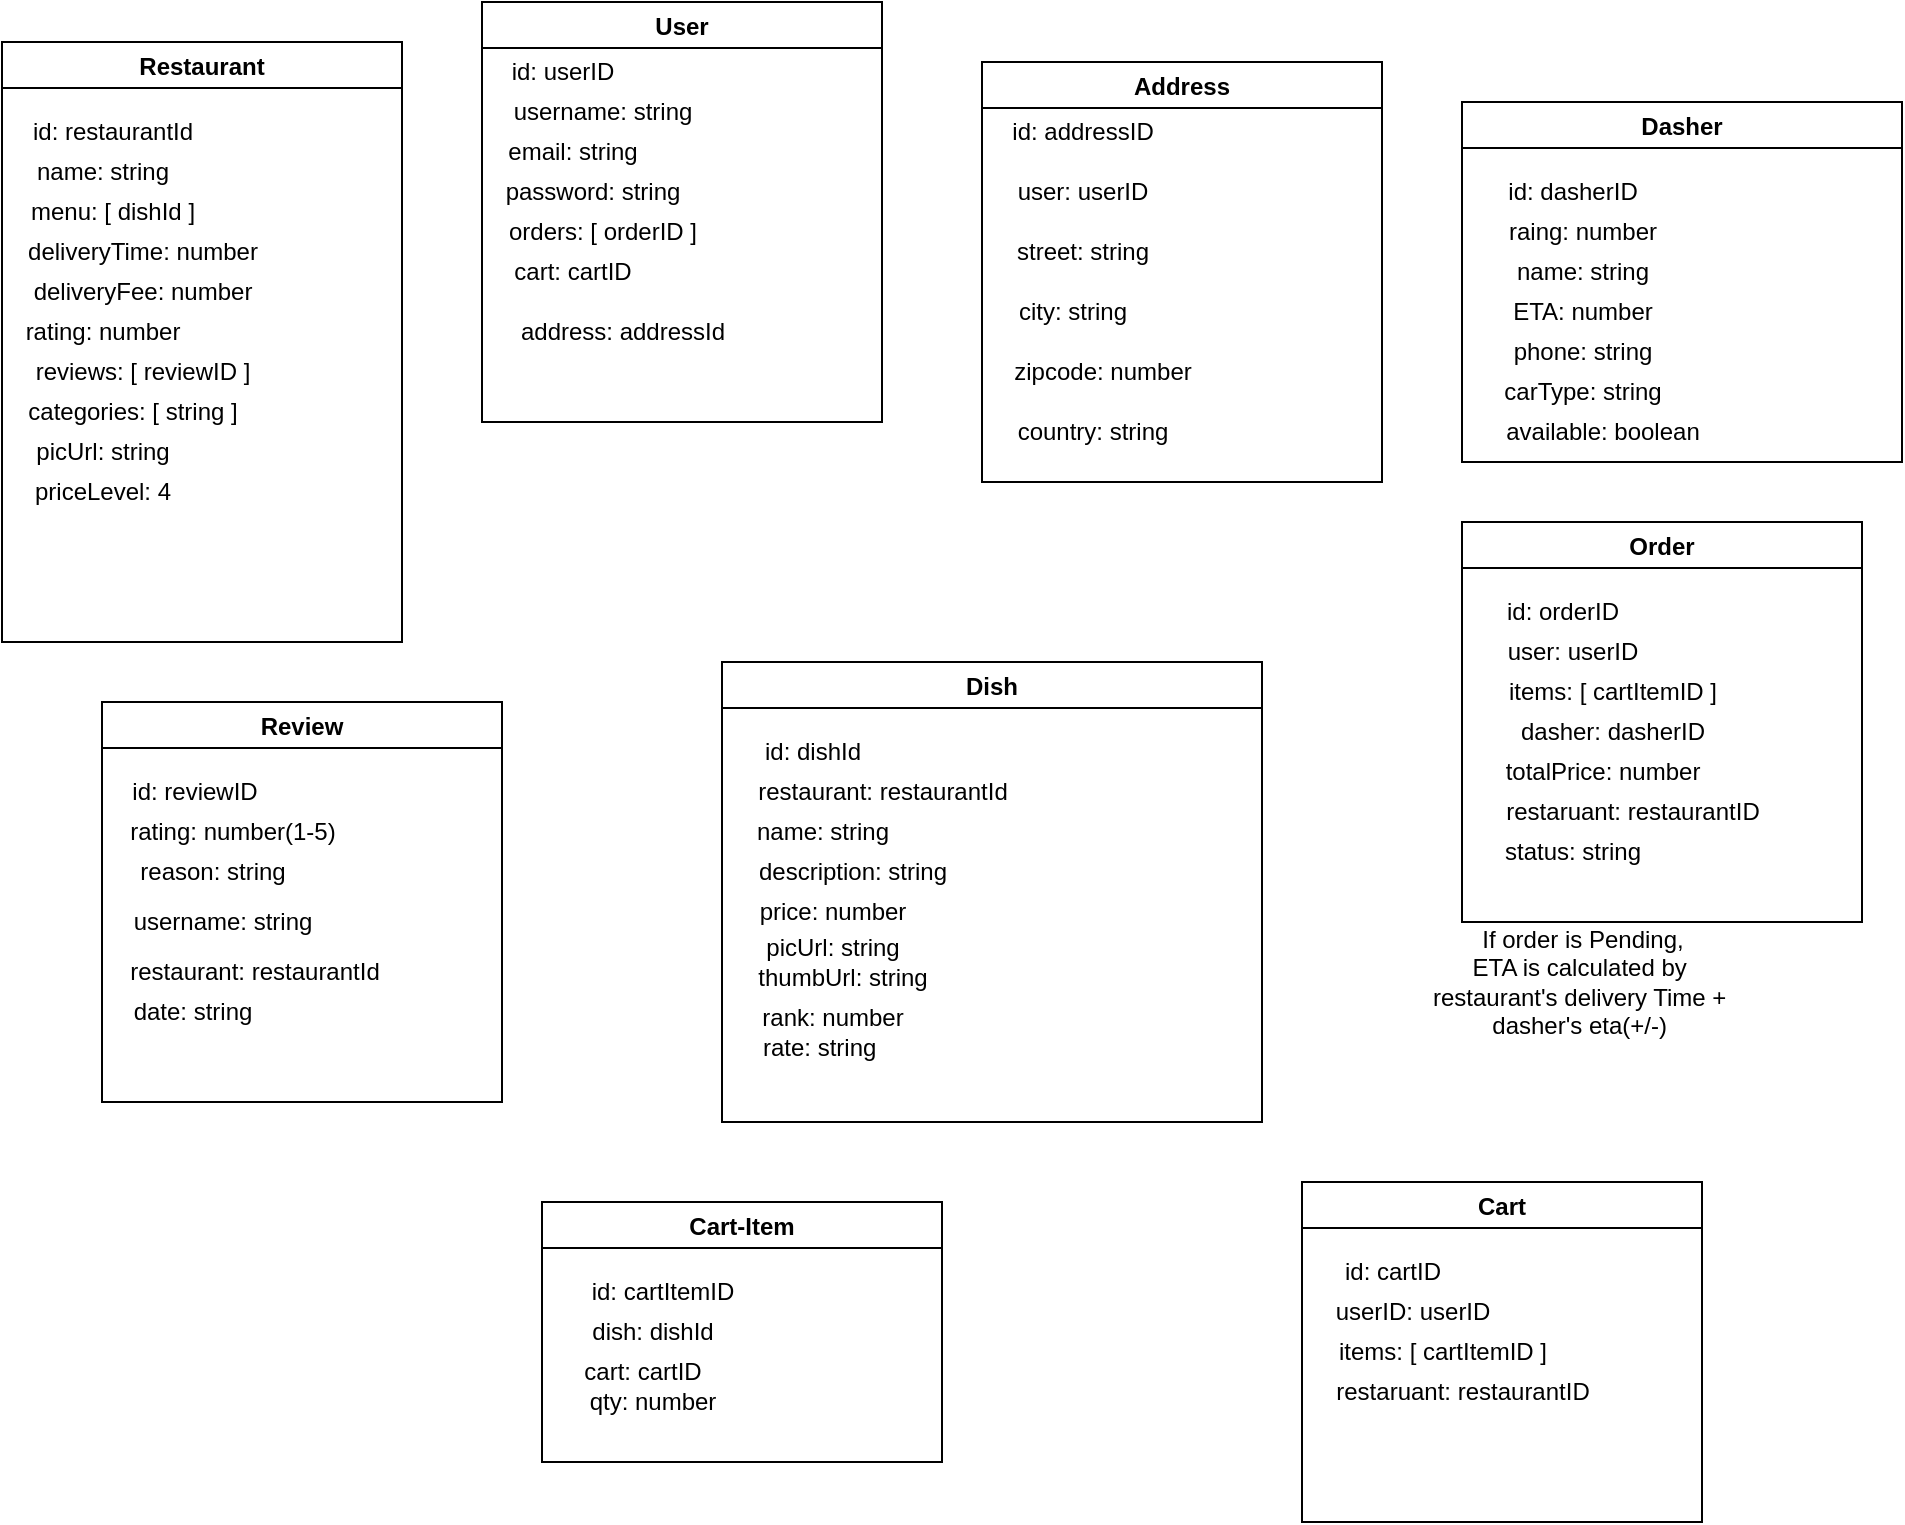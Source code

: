 <mxfile version="20.4.0" type="device"><diagram id="VONzYZI4cQ2uPXie5Qc8" name="Page-1"><mxGraphModel dx="1888" dy="547" grid="1" gridSize="10" guides="1" tooltips="1" connect="1" arrows="1" fold="1" page="1" pageScale="1" pageWidth="850" pageHeight="1100" math="0" shadow="0"><root><mxCell id="0"/><mxCell id="1" parent="0"/><mxCell id="LqOc-4zcpSuyT0dpFkk8-1" value="User" style="swimlane;" vertex="1" parent="1"><mxGeometry x="-50" y="90" width="200" height="210" as="geometry"/></mxCell><mxCell id="LqOc-4zcpSuyT0dpFkk8-2" value="username: string" style="text;html=1;align=center;verticalAlign=middle;resizable=0;points=[];autosize=1;strokeColor=none;fillColor=none;" vertex="1" parent="LqOc-4zcpSuyT0dpFkk8-1"><mxGeometry x="5" y="40" width="110" height="30" as="geometry"/></mxCell><mxCell id="LqOc-4zcpSuyT0dpFkk8-3" value="password: string" style="text;html=1;align=center;verticalAlign=middle;resizable=0;points=[];autosize=1;strokeColor=none;fillColor=none;" vertex="1" parent="LqOc-4zcpSuyT0dpFkk8-1"><mxGeometry y="80" width="110" height="30" as="geometry"/></mxCell><mxCell id="LqOc-4zcpSuyT0dpFkk8-4" value="email: string" style="text;html=1;align=center;verticalAlign=middle;resizable=0;points=[];autosize=1;strokeColor=none;fillColor=none;" vertex="1" parent="LqOc-4zcpSuyT0dpFkk8-1"><mxGeometry y="60" width="90" height="30" as="geometry"/></mxCell><mxCell id="LqOc-4zcpSuyT0dpFkk8-5" value="orders: [ orderID ]" style="text;html=1;align=center;verticalAlign=middle;resizable=0;points=[];autosize=1;strokeColor=none;fillColor=none;" vertex="1" parent="LqOc-4zcpSuyT0dpFkk8-1"><mxGeometry y="100" width="120" height="30" as="geometry"/></mxCell><mxCell id="LqOc-4zcpSuyT0dpFkk8-6" value="cart: cartID" style="text;html=1;align=center;verticalAlign=middle;resizable=0;points=[];autosize=1;strokeColor=none;fillColor=none;" vertex="1" parent="LqOc-4zcpSuyT0dpFkk8-1"><mxGeometry x="5" y="120" width="80" height="30" as="geometry"/></mxCell><mxCell id="LqOc-4zcpSuyT0dpFkk8-7" value="id: userID" style="text;html=1;align=center;verticalAlign=middle;resizable=0;points=[];autosize=1;strokeColor=none;fillColor=none;" vertex="1" parent="LqOc-4zcpSuyT0dpFkk8-1"><mxGeometry x="5" y="20" width="70" height="30" as="geometry"/></mxCell><mxCell id="LqOc-4zcpSuyT0dpFkk8-97" value="address: addressId" style="text;html=1;align=center;verticalAlign=middle;resizable=0;points=[];autosize=1;strokeColor=none;fillColor=none;" vertex="1" parent="LqOc-4zcpSuyT0dpFkk8-1"><mxGeometry x="5" y="150" width="130" height="30" as="geometry"/></mxCell><mxCell id="LqOc-4zcpSuyT0dpFkk8-9" value="Restaurant" style="swimlane;startSize=23;" vertex="1" parent="1"><mxGeometry x="-290" y="110" width="200" height="300" as="geometry"/></mxCell><mxCell id="LqOc-4zcpSuyT0dpFkk8-10" value="deliveryTime: number" style="text;html=1;align=center;verticalAlign=middle;resizable=0;points=[];autosize=1;strokeColor=none;fillColor=none;" vertex="1" parent="LqOc-4zcpSuyT0dpFkk8-9"><mxGeometry y="90" width="140" height="30" as="geometry"/></mxCell><mxCell id="LqOc-4zcpSuyT0dpFkk8-11" value="name: string" style="text;html=1;align=center;verticalAlign=middle;resizable=0;points=[];autosize=1;strokeColor=none;fillColor=none;" vertex="1" parent="LqOc-4zcpSuyT0dpFkk8-9"><mxGeometry x="5" y="50" width="90" height="30" as="geometry"/></mxCell><mxCell id="LqOc-4zcpSuyT0dpFkk8-12" value="menu: [ dishId ]" style="text;html=1;align=center;verticalAlign=middle;resizable=0;points=[];autosize=1;strokeColor=none;fillColor=none;" vertex="1" parent="LqOc-4zcpSuyT0dpFkk8-9"><mxGeometry y="70" width="110" height="30" as="geometry"/></mxCell><mxCell id="LqOc-4zcpSuyT0dpFkk8-13" value="rating: number" style="text;html=1;align=center;verticalAlign=middle;resizable=0;points=[];autosize=1;strokeColor=none;fillColor=none;" vertex="1" parent="LqOc-4zcpSuyT0dpFkk8-9"><mxGeometry y="130" width="100" height="30" as="geometry"/></mxCell><mxCell id="LqOc-4zcpSuyT0dpFkk8-15" value="reviews: [ reviewID ]" style="text;html=1;align=center;verticalAlign=middle;resizable=0;points=[];autosize=1;strokeColor=none;fillColor=none;" vertex="1" parent="LqOc-4zcpSuyT0dpFkk8-9"><mxGeometry x="5" y="150" width="130" height="30" as="geometry"/></mxCell><mxCell id="LqOc-4zcpSuyT0dpFkk8-16" value="id: restaurantId" style="text;html=1;align=center;verticalAlign=middle;resizable=0;points=[];autosize=1;strokeColor=none;fillColor=none;" vertex="1" parent="LqOc-4zcpSuyT0dpFkk8-9"><mxGeometry x="5" y="30" width="100" height="30" as="geometry"/></mxCell><mxCell id="LqOc-4zcpSuyT0dpFkk8-14" value="deliveryFee: number" style="text;html=1;align=center;verticalAlign=middle;resizable=0;points=[];autosize=1;strokeColor=none;fillColor=none;" vertex="1" parent="LqOc-4zcpSuyT0dpFkk8-9"><mxGeometry x="5" y="110" width="130" height="30" as="geometry"/></mxCell><mxCell id="LqOc-4zcpSuyT0dpFkk8-68" value="categories: [ string ]" style="text;html=1;align=center;verticalAlign=middle;resizable=0;points=[];autosize=1;strokeColor=none;fillColor=none;" vertex="1" parent="LqOc-4zcpSuyT0dpFkk8-9"><mxGeometry y="170" width="130" height="30" as="geometry"/></mxCell><mxCell id="LqOc-4zcpSuyT0dpFkk8-69" value="picUrl: string" style="text;html=1;align=center;verticalAlign=middle;resizable=0;points=[];autosize=1;strokeColor=none;fillColor=none;" vertex="1" parent="LqOc-4zcpSuyT0dpFkk8-9"><mxGeometry x="5" y="190" width="90" height="30" as="geometry"/></mxCell><mxCell id="LqOc-4zcpSuyT0dpFkk8-70" value="priceLevel: 4" style="text;html=1;align=center;verticalAlign=middle;resizable=0;points=[];autosize=1;strokeColor=none;fillColor=none;" vertex="1" parent="LqOc-4zcpSuyT0dpFkk8-9"><mxGeometry x="5" y="210" width="90" height="30" as="geometry"/></mxCell><mxCell id="LqOc-4zcpSuyT0dpFkk8-17" value="Cart-Item" style="swimlane;" vertex="1" parent="1"><mxGeometry x="-20" y="690" width="200" height="130" as="geometry"/></mxCell><mxCell id="LqOc-4zcpSuyT0dpFkk8-18" value="id: cartItemID" style="text;html=1;align=center;verticalAlign=middle;resizable=0;points=[];autosize=1;strokeColor=none;fillColor=none;" vertex="1" parent="LqOc-4zcpSuyT0dpFkk8-17"><mxGeometry x="15" y="30" width="90" height="30" as="geometry"/></mxCell><mxCell id="LqOc-4zcpSuyT0dpFkk8-19" value="dish: dishId" style="text;html=1;align=center;verticalAlign=middle;resizable=0;points=[];autosize=1;strokeColor=none;fillColor=none;" vertex="1" parent="LqOc-4zcpSuyT0dpFkk8-17"><mxGeometry x="15" y="50" width="80" height="30" as="geometry"/></mxCell><mxCell id="LqOc-4zcpSuyT0dpFkk8-20" value="qty: number" style="text;html=1;align=center;verticalAlign=middle;resizable=0;points=[];autosize=1;strokeColor=none;fillColor=none;" vertex="1" parent="LqOc-4zcpSuyT0dpFkk8-17"><mxGeometry x="10" y="85" width="90" height="30" as="geometry"/></mxCell><mxCell id="LqOc-4zcpSuyT0dpFkk8-21" value="cart: cartID" style="text;html=1;align=center;verticalAlign=middle;resizable=0;points=[];autosize=1;strokeColor=none;fillColor=none;" vertex="1" parent="LqOc-4zcpSuyT0dpFkk8-17"><mxGeometry x="10" y="70" width="80" height="30" as="geometry"/></mxCell><mxCell id="LqOc-4zcpSuyT0dpFkk8-22" value="Order" style="swimlane;" vertex="1" parent="1"><mxGeometry x="440" y="350" width="200" height="200" as="geometry"/></mxCell><mxCell id="LqOc-4zcpSuyT0dpFkk8-23" value="id: orderID" style="text;html=1;align=center;verticalAlign=middle;resizable=0;points=[];autosize=1;strokeColor=none;fillColor=none;" vertex="1" parent="LqOc-4zcpSuyT0dpFkk8-22"><mxGeometry x="10" y="30" width="80" height="30" as="geometry"/></mxCell><mxCell id="LqOc-4zcpSuyT0dpFkk8-24" value="user: userID" style="text;html=1;align=center;verticalAlign=middle;resizable=0;points=[];autosize=1;strokeColor=none;fillColor=none;" vertex="1" parent="LqOc-4zcpSuyT0dpFkk8-22"><mxGeometry x="10" y="50" width="90" height="30" as="geometry"/></mxCell><mxCell id="LqOc-4zcpSuyT0dpFkk8-25" value="items: [ cartItemID ]" style="text;html=1;align=center;verticalAlign=middle;resizable=0;points=[];autosize=1;strokeColor=none;fillColor=none;" vertex="1" parent="LqOc-4zcpSuyT0dpFkk8-22"><mxGeometry x="10" y="70" width="130" height="30" as="geometry"/></mxCell><mxCell id="LqOc-4zcpSuyT0dpFkk8-26" value="totalPrice: number" style="text;html=1;align=center;verticalAlign=middle;resizable=0;points=[];autosize=1;strokeColor=none;fillColor=none;" vertex="1" parent="LqOc-4zcpSuyT0dpFkk8-22"><mxGeometry x="10" y="110" width="120" height="30" as="geometry"/></mxCell><mxCell id="LqOc-4zcpSuyT0dpFkk8-91" value="dasher: dasherID" style="text;html=1;align=center;verticalAlign=middle;resizable=0;points=[];autosize=1;strokeColor=none;fillColor=none;" vertex="1" parent="LqOc-4zcpSuyT0dpFkk8-22"><mxGeometry x="15" y="90" width="120" height="30" as="geometry"/></mxCell><mxCell id="LqOc-4zcpSuyT0dpFkk8-93" value="restaruant: restaurantID" style="text;html=1;align=center;verticalAlign=middle;resizable=0;points=[];autosize=1;strokeColor=none;fillColor=none;" vertex="1" parent="LqOc-4zcpSuyT0dpFkk8-22"><mxGeometry x="10" y="130" width="150" height="30" as="geometry"/></mxCell><mxCell id="LqOc-4zcpSuyT0dpFkk8-94" value="status: string" style="text;html=1;align=center;verticalAlign=middle;resizable=0;points=[];autosize=1;strokeColor=none;fillColor=none;" vertex="1" parent="LqOc-4zcpSuyT0dpFkk8-22"><mxGeometry x="10" y="150" width="90" height="30" as="geometry"/></mxCell><mxCell id="LqOc-4zcpSuyT0dpFkk8-29" value="Review" style="swimlane;" vertex="1" parent="1"><mxGeometry x="-240" y="440" width="200" height="200" as="geometry"/></mxCell><mxCell id="LqOc-4zcpSuyT0dpFkk8-30" value="rating: number(1-5)" style="text;html=1;align=center;verticalAlign=middle;resizable=0;points=[];autosize=1;strokeColor=none;fillColor=none;" vertex="1" parent="LqOc-4zcpSuyT0dpFkk8-29"><mxGeometry y="50" width="130" height="30" as="geometry"/></mxCell><mxCell id="LqOc-4zcpSuyT0dpFkk8-31" value="reason: string" style="text;html=1;align=center;verticalAlign=middle;resizable=0;points=[];autosize=1;strokeColor=none;fillColor=none;" vertex="1" parent="LqOc-4zcpSuyT0dpFkk8-29"><mxGeometry x="5" y="70" width="100" height="30" as="geometry"/></mxCell><mxCell id="LqOc-4zcpSuyT0dpFkk8-32" value="id: reviewID" style="text;html=1;align=center;verticalAlign=middle;resizable=0;points=[];autosize=1;strokeColor=none;fillColor=none;" vertex="1" parent="LqOc-4zcpSuyT0dpFkk8-29"><mxGeometry x="1" y="30" width="90" height="30" as="geometry"/></mxCell><mxCell id="LqOc-4zcpSuyT0dpFkk8-33" value="username: string" style="text;html=1;align=center;verticalAlign=middle;resizable=0;points=[];autosize=1;strokeColor=none;fillColor=none;" vertex="1" parent="LqOc-4zcpSuyT0dpFkk8-29"><mxGeometry x="5" y="95" width="110" height="30" as="geometry"/></mxCell><mxCell id="LqOc-4zcpSuyT0dpFkk8-34" value="restaurant: restaurantId" style="text;html=1;align=center;verticalAlign=middle;resizable=0;points=[];autosize=1;strokeColor=none;fillColor=none;" vertex="1" parent="LqOc-4zcpSuyT0dpFkk8-29"><mxGeometry x="1" y="120" width="150" height="30" as="geometry"/></mxCell><mxCell id="LqOc-4zcpSuyT0dpFkk8-71" value="date: string" style="text;html=1;align=center;verticalAlign=middle;resizable=0;points=[];autosize=1;strokeColor=none;fillColor=none;" vertex="1" parent="LqOc-4zcpSuyT0dpFkk8-29"><mxGeometry x="5" y="140" width="80" height="30" as="geometry"/></mxCell><mxCell id="LqOc-4zcpSuyT0dpFkk8-36" value="Cart" style="swimlane;" vertex="1" parent="1"><mxGeometry x="360" y="680" width="200" height="170" as="geometry"/></mxCell><mxCell id="LqOc-4zcpSuyT0dpFkk8-37" value="id: cartID" style="text;html=1;align=center;verticalAlign=middle;resizable=0;points=[];autosize=1;strokeColor=none;fillColor=none;" vertex="1" parent="LqOc-4zcpSuyT0dpFkk8-36"><mxGeometry x="10" y="30" width="70" height="30" as="geometry"/></mxCell><mxCell id="LqOc-4zcpSuyT0dpFkk8-38" value="items: [ cartItemID ]" style="text;html=1;align=center;verticalAlign=middle;resizable=0;points=[];autosize=1;strokeColor=none;fillColor=none;" vertex="1" parent="LqOc-4zcpSuyT0dpFkk8-36"><mxGeometry x="5" y="70" width="130" height="30" as="geometry"/></mxCell><mxCell id="LqOc-4zcpSuyT0dpFkk8-39" value="userID: userID" style="text;html=1;align=center;verticalAlign=middle;resizable=0;points=[];autosize=1;strokeColor=none;fillColor=none;" vertex="1" parent="LqOc-4zcpSuyT0dpFkk8-36"><mxGeometry x="5" y="50" width="100" height="30" as="geometry"/></mxCell><mxCell id="LqOc-4zcpSuyT0dpFkk8-92" value="restaruant: restaurantID" style="text;html=1;align=center;verticalAlign=middle;resizable=0;points=[];autosize=1;strokeColor=none;fillColor=none;" vertex="1" parent="LqOc-4zcpSuyT0dpFkk8-36"><mxGeometry x="5" y="90" width="150" height="30" as="geometry"/></mxCell><mxCell id="LqOc-4zcpSuyT0dpFkk8-41" value="Dasher" style="swimlane;startSize=23;" vertex="1" parent="1"><mxGeometry x="440" y="140" width="220" height="180" as="geometry"/></mxCell><mxCell id="LqOc-4zcpSuyT0dpFkk8-42" value="id: dasherID" style="text;html=1;align=center;verticalAlign=middle;resizable=0;points=[];autosize=1;strokeColor=none;fillColor=none;" vertex="1" parent="LqOc-4zcpSuyT0dpFkk8-41"><mxGeometry x="10" y="30" width="90" height="30" as="geometry"/></mxCell><mxCell id="LqOc-4zcpSuyT0dpFkk8-43" value="raing: number" style="text;html=1;align=center;verticalAlign=middle;resizable=0;points=[];autosize=1;strokeColor=none;fillColor=none;" vertex="1" parent="LqOc-4zcpSuyT0dpFkk8-41"><mxGeometry x="10" y="50" width="100" height="30" as="geometry"/></mxCell><mxCell id="LqOc-4zcpSuyT0dpFkk8-44" value="carType: string" style="text;html=1;align=center;verticalAlign=middle;resizable=0;points=[];autosize=1;strokeColor=none;fillColor=none;" vertex="1" parent="LqOc-4zcpSuyT0dpFkk8-41"><mxGeometry x="10" y="130" width="100" height="30" as="geometry"/></mxCell><mxCell id="LqOc-4zcpSuyT0dpFkk8-45" value="ETA: number" style="text;html=1;align=center;verticalAlign=middle;resizable=0;points=[];autosize=1;strokeColor=none;fillColor=none;" vertex="1" parent="LqOc-4zcpSuyT0dpFkk8-41"><mxGeometry x="15" y="90" width="90" height="30" as="geometry"/></mxCell><mxCell id="LqOc-4zcpSuyT0dpFkk8-46" value="phone: string" style="text;html=1;align=center;verticalAlign=middle;resizable=0;points=[];autosize=1;strokeColor=none;fillColor=none;" vertex="1" parent="LqOc-4zcpSuyT0dpFkk8-41"><mxGeometry x="15" y="110" width="90" height="30" as="geometry"/></mxCell><mxCell id="LqOc-4zcpSuyT0dpFkk8-95" value="name: string" style="text;html=1;align=center;verticalAlign=middle;resizable=0;points=[];autosize=1;strokeColor=none;fillColor=none;" vertex="1" parent="LqOc-4zcpSuyT0dpFkk8-41"><mxGeometry x="15" y="70" width="90" height="30" as="geometry"/></mxCell><mxCell id="LqOc-4zcpSuyT0dpFkk8-96" value="available: boolean" style="text;html=1;align=center;verticalAlign=middle;resizable=0;points=[];autosize=1;strokeColor=none;fillColor=none;" vertex="1" parent="LqOc-4zcpSuyT0dpFkk8-41"><mxGeometry x="10" y="150" width="120" height="30" as="geometry"/></mxCell><mxCell id="LqOc-4zcpSuyT0dpFkk8-72" value="Dish" style="swimlane;" vertex="1" parent="1"><mxGeometry x="70" y="420" width="270" height="230" as="geometry"/></mxCell><mxCell id="LqOc-4zcpSuyT0dpFkk8-73" value="id: dishId" style="text;html=1;align=center;verticalAlign=middle;resizable=0;points=[];autosize=1;strokeColor=none;fillColor=none;" vertex="1" parent="LqOc-4zcpSuyT0dpFkk8-72"><mxGeometry x="10" y="30" width="70" height="30" as="geometry"/></mxCell><mxCell id="LqOc-4zcpSuyT0dpFkk8-75" value="restaurant: restaurantId" style="text;html=1;align=center;verticalAlign=middle;resizable=0;points=[];autosize=1;strokeColor=none;fillColor=none;" vertex="1" parent="LqOc-4zcpSuyT0dpFkk8-72"><mxGeometry x="5" y="50" width="150" height="30" as="geometry"/></mxCell><mxCell id="LqOc-4zcpSuyT0dpFkk8-77" value="name: string" style="text;html=1;align=center;verticalAlign=middle;resizable=0;points=[];autosize=1;strokeColor=none;fillColor=none;" vertex="1" parent="LqOc-4zcpSuyT0dpFkk8-72"><mxGeometry x="5" y="70" width="90" height="30" as="geometry"/></mxCell><mxCell id="LqOc-4zcpSuyT0dpFkk8-78" value="description: string" style="text;html=1;align=center;verticalAlign=middle;resizable=0;points=[];autosize=1;strokeColor=none;fillColor=none;" vertex="1" parent="LqOc-4zcpSuyT0dpFkk8-72"><mxGeometry x="5" y="90" width="120" height="30" as="geometry"/></mxCell><mxCell id="LqOc-4zcpSuyT0dpFkk8-79" value="price: number&lt;br&gt;" style="text;html=1;align=center;verticalAlign=middle;resizable=0;points=[];autosize=1;strokeColor=none;fillColor=none;" vertex="1" parent="LqOc-4zcpSuyT0dpFkk8-72"><mxGeometry x="5" y="110" width="100" height="30" as="geometry"/></mxCell><mxCell id="LqOc-4zcpSuyT0dpFkk8-80" value="picUrl: string&amp;nbsp; &amp;nbsp;&lt;br&gt;thumbUrl: string" style="text;html=1;align=center;verticalAlign=middle;resizable=0;points=[];autosize=1;strokeColor=none;fillColor=none;" vertex="1" parent="LqOc-4zcpSuyT0dpFkk8-72"><mxGeometry x="5" y="130" width="110" height="40" as="geometry"/></mxCell><mxCell id="LqOc-4zcpSuyT0dpFkk8-88" value="rank: number&lt;br&gt;rate: string&amp;nbsp; &amp;nbsp;&amp;nbsp;" style="text;html=1;align=center;verticalAlign=middle;resizable=0;points=[];autosize=1;strokeColor=none;fillColor=none;" vertex="1" parent="LqOc-4zcpSuyT0dpFkk8-72"><mxGeometry x="10" y="165" width="90" height="40" as="geometry"/></mxCell><mxCell id="LqOc-4zcpSuyT0dpFkk8-98" value="Address" style="swimlane;" vertex="1" parent="1"><mxGeometry x="200" y="120" width="200" height="210" as="geometry"/></mxCell><mxCell id="LqOc-4zcpSuyT0dpFkk8-99" value="user: userID" style="text;html=1;align=center;verticalAlign=middle;resizable=0;points=[];autosize=1;strokeColor=none;fillColor=none;" vertex="1" parent="LqOc-4zcpSuyT0dpFkk8-98"><mxGeometry x="5" y="50" width="90" height="30" as="geometry"/></mxCell><mxCell id="LqOc-4zcpSuyT0dpFkk8-100" value="street: string" style="text;html=1;align=center;verticalAlign=middle;resizable=0;points=[];autosize=1;strokeColor=none;fillColor=none;" vertex="1" parent="LqOc-4zcpSuyT0dpFkk8-98"><mxGeometry x="5" y="80" width="90" height="30" as="geometry"/></mxCell><mxCell id="LqOc-4zcpSuyT0dpFkk8-103" value="city: string" style="text;html=1;align=center;verticalAlign=middle;resizable=0;points=[];autosize=1;strokeColor=none;fillColor=none;" vertex="1" parent="LqOc-4zcpSuyT0dpFkk8-98"><mxGeometry x="5" y="110" width="80" height="30" as="geometry"/></mxCell><mxCell id="LqOc-4zcpSuyT0dpFkk8-104" value="id: addressID" style="text;html=1;align=center;verticalAlign=middle;resizable=0;points=[];autosize=1;strokeColor=none;fillColor=none;" vertex="1" parent="LqOc-4zcpSuyT0dpFkk8-98"><mxGeometry x="5" y="20" width="90" height="30" as="geometry"/></mxCell><mxCell id="LqOc-4zcpSuyT0dpFkk8-105" value="zipcode: number" style="text;html=1;align=center;verticalAlign=middle;resizable=0;points=[];autosize=1;strokeColor=none;fillColor=none;" vertex="1" parent="LqOc-4zcpSuyT0dpFkk8-98"><mxGeometry x="5" y="140" width="110" height="30" as="geometry"/></mxCell><mxCell id="LqOc-4zcpSuyT0dpFkk8-106" value="country: string" style="text;html=1;align=center;verticalAlign=middle;resizable=0;points=[];autosize=1;strokeColor=none;fillColor=none;" vertex="1" parent="LqOc-4zcpSuyT0dpFkk8-98"><mxGeometry x="5" y="170" width="100" height="30" as="geometry"/></mxCell><mxCell id="LqOc-4zcpSuyT0dpFkk8-107" value="If order is Pending,&lt;br&gt;ETA is calculated by&amp;nbsp;&lt;br&gt;restaurant's delivery Time +&amp;nbsp;&lt;br&gt;dasher's eta(+/-)&amp;nbsp;" style="text;html=1;align=center;verticalAlign=middle;resizable=0;points=[];autosize=1;strokeColor=none;fillColor=none;" vertex="1" parent="1"><mxGeometry x="415" y="545" width="170" height="70" as="geometry"/></mxCell></root></mxGraphModel></diagram></mxfile>